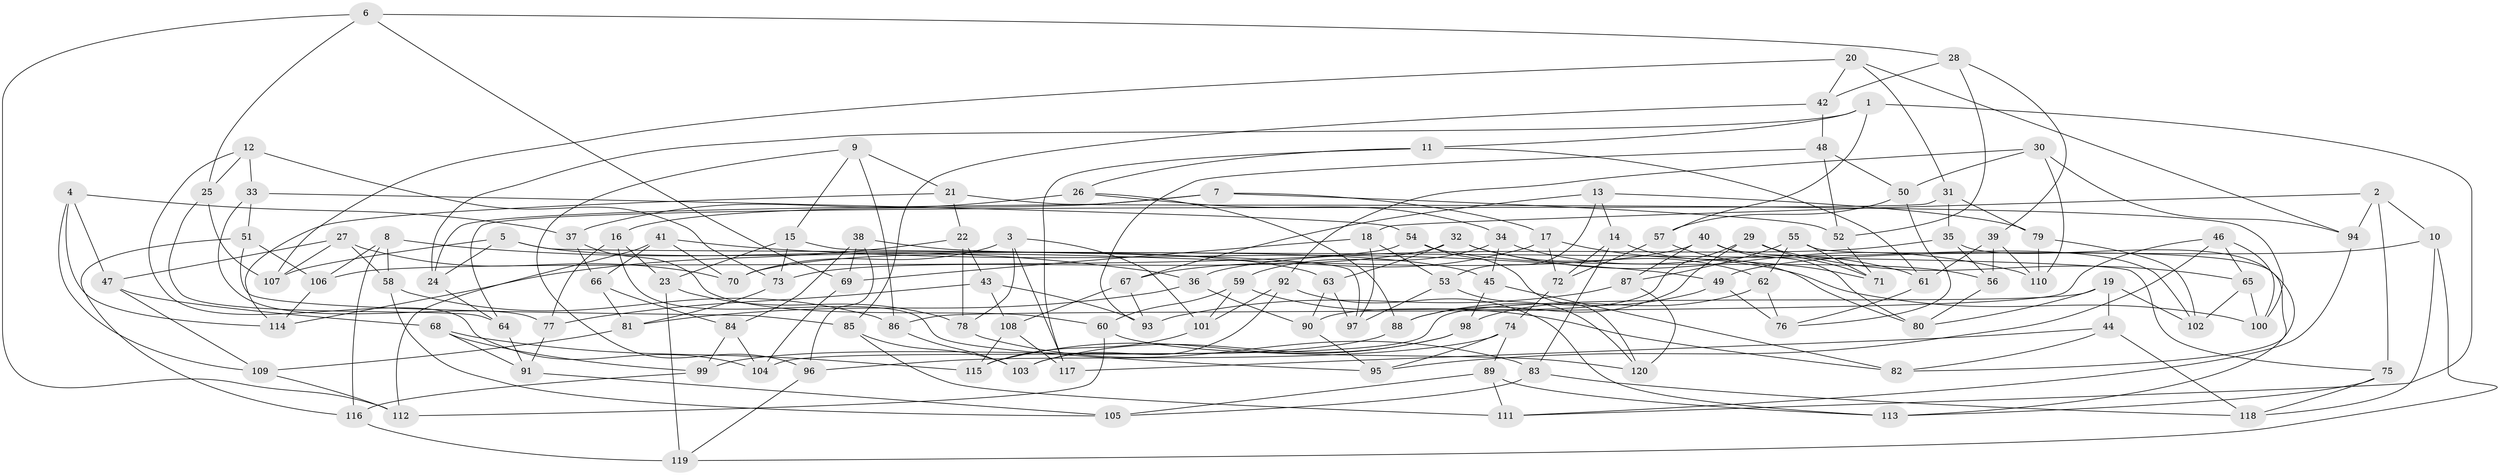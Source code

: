 // Generated by graph-tools (version 1.1) at 2025/56/03/09/25 04:56:55]
// undirected, 120 vertices, 240 edges
graph export_dot {
graph [start="1"]
  node [color=gray90,style=filled];
  1;
  2;
  3;
  4;
  5;
  6;
  7;
  8;
  9;
  10;
  11;
  12;
  13;
  14;
  15;
  16;
  17;
  18;
  19;
  20;
  21;
  22;
  23;
  24;
  25;
  26;
  27;
  28;
  29;
  30;
  31;
  32;
  33;
  34;
  35;
  36;
  37;
  38;
  39;
  40;
  41;
  42;
  43;
  44;
  45;
  46;
  47;
  48;
  49;
  50;
  51;
  52;
  53;
  54;
  55;
  56;
  57;
  58;
  59;
  60;
  61;
  62;
  63;
  64;
  65;
  66;
  67;
  68;
  69;
  70;
  71;
  72;
  73;
  74;
  75;
  76;
  77;
  78;
  79;
  80;
  81;
  82;
  83;
  84;
  85;
  86;
  87;
  88;
  89;
  90;
  91;
  92;
  93;
  94;
  95;
  96;
  97;
  98;
  99;
  100;
  101;
  102;
  103;
  104;
  105;
  106;
  107;
  108;
  109;
  110;
  111;
  112;
  113;
  114;
  115;
  116;
  117;
  118;
  119;
  120;
  1 -- 111;
  1 -- 24;
  1 -- 11;
  1 -- 57;
  2 -- 10;
  2 -- 18;
  2 -- 75;
  2 -- 94;
  3 -- 70;
  3 -- 78;
  3 -- 101;
  3 -- 117;
  4 -- 114;
  4 -- 109;
  4 -- 47;
  4 -- 37;
  5 -- 107;
  5 -- 63;
  5 -- 24;
  5 -- 75;
  6 -- 28;
  6 -- 112;
  6 -- 25;
  6 -- 69;
  7 -- 16;
  7 -- 52;
  7 -- 17;
  7 -- 24;
  8 -- 58;
  8 -- 36;
  8 -- 106;
  8 -- 116;
  9 -- 21;
  9 -- 86;
  9 -- 96;
  9 -- 15;
  10 -- 119;
  10 -- 49;
  10 -- 118;
  11 -- 26;
  11 -- 117;
  11 -- 61;
  12 -- 73;
  12 -- 25;
  12 -- 104;
  12 -- 33;
  13 -- 67;
  13 -- 53;
  13 -- 79;
  13 -- 14;
  14 -- 80;
  14 -- 83;
  14 -- 72;
  15 -- 23;
  15 -- 97;
  15 -- 73;
  16 -- 95;
  16 -- 77;
  16 -- 23;
  17 -- 100;
  17 -- 67;
  17 -- 72;
  18 -- 97;
  18 -- 53;
  18 -- 69;
  19 -- 102;
  19 -- 80;
  19 -- 44;
  19 -- 104;
  20 -- 94;
  20 -- 42;
  20 -- 31;
  20 -- 107;
  21 -- 22;
  21 -- 100;
  21 -- 114;
  22 -- 78;
  22 -- 43;
  22 -- 114;
  23 -- 78;
  23 -- 119;
  24 -- 64;
  25 -- 107;
  25 -- 64;
  26 -- 34;
  26 -- 37;
  26 -- 88;
  27 -- 70;
  27 -- 107;
  27 -- 47;
  27 -- 58;
  28 -- 39;
  28 -- 42;
  28 -- 52;
  29 -- 65;
  29 -- 71;
  29 -- 90;
  29 -- 88;
  30 -- 92;
  30 -- 110;
  30 -- 94;
  30 -- 50;
  31 -- 64;
  31 -- 79;
  31 -- 35;
  32 -- 63;
  32 -- 73;
  32 -- 62;
  32 -- 110;
  33 -- 54;
  33 -- 77;
  33 -- 51;
  34 -- 61;
  34 -- 45;
  34 -- 59;
  35 -- 36;
  35 -- 56;
  35 -- 82;
  36 -- 81;
  36 -- 90;
  37 -- 60;
  37 -- 66;
  38 -- 69;
  38 -- 96;
  38 -- 45;
  38 -- 84;
  39 -- 61;
  39 -- 110;
  39 -- 56;
  40 -- 102;
  40 -- 70;
  40 -- 87;
  40 -- 80;
  41 -- 112;
  41 -- 66;
  41 -- 70;
  41 -- 49;
  42 -- 48;
  42 -- 85;
  43 -- 108;
  43 -- 77;
  43 -- 93;
  44 -- 117;
  44 -- 118;
  44 -- 82;
  45 -- 98;
  45 -- 82;
  46 -- 100;
  46 -- 95;
  46 -- 65;
  46 -- 86;
  47 -- 68;
  47 -- 109;
  48 -- 93;
  48 -- 50;
  48 -- 52;
  49 -- 76;
  49 -- 88;
  50 -- 57;
  50 -- 76;
  51 -- 85;
  51 -- 106;
  51 -- 116;
  52 -- 71;
  53 -- 120;
  53 -- 97;
  54 -- 106;
  54 -- 120;
  54 -- 56;
  55 -- 87;
  55 -- 71;
  55 -- 62;
  55 -- 113;
  56 -- 80;
  57 -- 72;
  57 -- 71;
  58 -- 86;
  58 -- 105;
  59 -- 60;
  59 -- 82;
  59 -- 101;
  60 -- 120;
  60 -- 112;
  61 -- 76;
  62 -- 76;
  62 -- 98;
  63 -- 97;
  63 -- 90;
  64 -- 91;
  65 -- 102;
  65 -- 100;
  66 -- 81;
  66 -- 84;
  67 -- 108;
  67 -- 93;
  68 -- 91;
  68 -- 115;
  68 -- 99;
  69 -- 104;
  72 -- 74;
  73 -- 81;
  74 -- 95;
  74 -- 96;
  74 -- 89;
  75 -- 113;
  75 -- 118;
  77 -- 91;
  78 -- 83;
  79 -- 102;
  79 -- 110;
  81 -- 109;
  83 -- 118;
  83 -- 105;
  84 -- 99;
  84 -- 104;
  85 -- 103;
  85 -- 111;
  86 -- 103;
  87 -- 93;
  87 -- 120;
  88 -- 99;
  89 -- 105;
  89 -- 113;
  89 -- 111;
  90 -- 95;
  91 -- 105;
  92 -- 101;
  92 -- 113;
  92 -- 103;
  94 -- 111;
  96 -- 119;
  98 -- 115;
  98 -- 103;
  99 -- 116;
  101 -- 115;
  106 -- 114;
  108 -- 115;
  108 -- 117;
  109 -- 112;
  116 -- 119;
}
